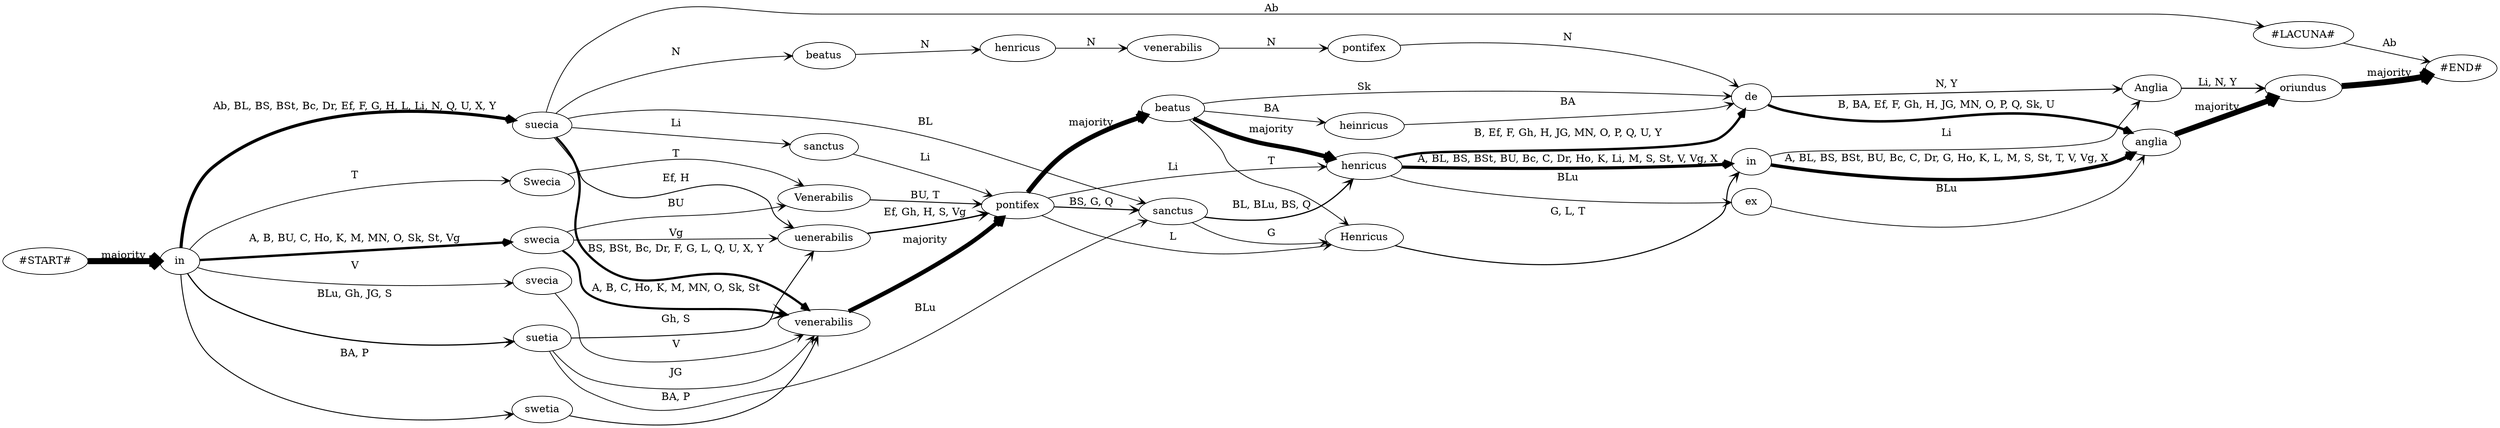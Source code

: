 digraph Legend_of_Bishop_Henry {
	graph [ bgcolor="none", rankdir="LR" ];
	node [ fillcolor="white", fontsize="14", shape="ellipse", style="filled" ];
	"__START__" [ id="__START__", label="#START#" ];
	"r6.2" [ id="r6.2", label="in" ];
	"r7.6" [ id="r7.6", label="suecia" ];
	"r7.3" [ id="r7.3", label="suetia" ];
	"r7.5" [ id="r7.5", label="swecia" ];
	"r7.4" [ id="r7.4", label="swetia" ];
	"r7.7" [ id="r7.7", label="Swecia" ];
	"r7.1" [ id="r7.1", label="svecia" ];
	"r8.4" [ id="r8.4", label="sanctus" ];
	"r8.6" [ id="r8.6", label="venerabilis" ];
	"r8.2" [ id="r8.2", label="Venerabilis" ];
	"r8.3" [ id="r8.3", label="beatus" ];
	"r8.5" [ id="r8.5", label="uenerabilis" ];
	"r9.2" [ id="r9.2", label="henricus" ];
	"r9.3" [ id="r9.3", label="pontifex" ];
	"r10.2" [ id="r10.2", label="beatus" ];
	"r10.4" [ id="r10.4", label="sanctus" ];
	"r10.3" [ id="r10.3", label="venerabilis" ];
	"r11.4" [ id="r11.4", label="Henricus" ];
	"r11.3" [ id="r11.3", label="heinricus" ];
	"r11.5" [ id="r11.5", label="pontifex" ];
	"r11.2" [ id="r11.2", label="henricus" ];
	"r12.4" [ id="r12.4", label="ex" ];
	"r12.2" [ id="r12.2", label="de" ];
	"r12.3" [ id="r12.3", label="in" ];
	"r13.3" [ id="r13.3", label="Anglia" ];
	"r13.2" [ id="r13.2", label="anglia" ];
	"r14.2" [ id="r14.2", label="oriundus" ];
	"r8.1" [ id="r8.1", label="#LACUNA#" ];
	"__END__" [ id="__END__", label="#END#" ];
	"r7.5" -> "r8.2" [ arrowhead="open", color="#000000", fontcolor="#000000", label="BU", penwidth="1" ];
	"r7.4" -> "r8.6" [ arrowhead="open", color="#000000", fontcolor="#000000", label="BA, P", penwidth="1.2" ];
	"r14.2" -> "__END__" [ arrowhead="open", color="#000000", fontcolor="#000000", label="majority", penwidth="8" ];
	"r10.4" -> "r11.2" [ arrowhead="open", color="#000000", fontcolor="#000000", label="BL, BLu, BS, Q", penwidth="1.6" ];
	"r6.2" -> "r7.7" [ arrowhead="open", color="#000000", fontcolor="#000000", label="T", penwidth="1" ];
	"r12.3" -> "r13.2" [ arrowhead="open", color="#000000", fontcolor="#000000", label="A, BL, BS, BSt, BU, Bc, C, Dr, G, Ho, K, L, M, S, St, T, V, Vg, X", penwidth="4.6" ];
	"r10.2" -> "r11.4" [ arrowhead="open", color="#000000", fontcolor="#000000", label="T", penwidth="1" ];
	"r10.2" -> "r12.2" [ arrowhead="open", color="#000000", fontcolor="#000000", label="Sk", minlen="2", penwidth="1" ];
	"r12.4" -> "r13.2" [ arrowhead="open", color="#000000", fontcolor="#000000", label="BLu", penwidth="1" ];
	"r7.3" -> "r8.5" [ arrowhead="open", color="#000000", fontcolor="#000000", label="Gh, S", penwidth="1.2" ];
	"r12.3" -> "r13.3" [ arrowhead="open", color="#000000", fontcolor="#000000", label="Li", penwidth="1" ];
	"r8.2" -> "r9.3" [ arrowhead="open", color="#000000", fontcolor="#000000", label="BU, T", penwidth="1.2" ];
	"r6.2" -> "r7.4" [ arrowhead="open", color="#000000", fontcolor="#000000", label="BA, P", penwidth="1.2" ];
	"r6.2" -> "r7.1" [ arrowhead="open", color="#000000", fontcolor="#000000", label="V", penwidth="1" ];
	"r7.1" -> "r8.6" [ arrowhead="open", color="#000000", fontcolor="#000000", label="V", penwidth="1" ];
	"r7.6" -> "r8.3" [ arrowhead="open", color="#000000", fontcolor="#000000", label="N", penwidth="1" ];
	"r13.3" -> "r14.2" [ arrowhead="open", color="#000000", fontcolor="#000000", label="Li, N, Y", penwidth="1.4" ];
	"r12.2" -> "r13.3" [ arrowhead="open", color="#000000", fontcolor="#000000", label="N, Y", penwidth="1.2" ];
	"r9.2" -> "r10.3" [ arrowhead="open", color="#000000", fontcolor="#000000", label="N", penwidth="1" ];
	"r6.2" -> "r7.3" [ arrowhead="open", color="#000000", fontcolor="#000000", label="BLu, Gh, JG, S", penwidth="1.6" ];
	"r11.2" -> "r12.3" [ arrowhead="open", color="#000000", fontcolor="#000000", label="A, BL, BS, BSt, BU, Bc, C, Dr, Ho, K, Li, M, S, St, V, Vg, X", penwidth="4.2" ];
	"r7.3" -> "r8.6" [ arrowhead="open", color="#000000", fontcolor="#000000", label="JG", penwidth="1" ];
	"r7.5" -> "r8.5" [ arrowhead="open", color="#000000", fontcolor="#000000", label="Vg", penwidth="1" ];
	"r11.3" -> "r12.2" [ arrowhead="open", color="#000000", fontcolor="#000000", label="BA", penwidth="1" ];
	"r9.3" -> "r11.4" [ arrowhead="open", color="#000000", fontcolor="#000000", label="L", minlen="2", penwidth="1" ];
	"r8.6" -> "r9.3" [ arrowhead="open", color="#000000", fontcolor="#000000", label="majority", penwidth="5.8" ];
	"r7.7" -> "r8.2" [ arrowhead="open", color="#000000", fontcolor="#000000", label="T", penwidth="1" ];
	"r6.2" -> "r7.5" [ arrowhead="open", color="#000000", fontcolor="#000000", label="A, B, BU, C, Ho, K, M, MN, O, Sk, St, Vg", penwidth="3.2" ];
	"r8.4" -> "r9.3" [ arrowhead="open", color="#000000", fontcolor="#000000", label="Li", penwidth="1" ];
	"__START__" -> "r6.2" [ arrowhead="open", color="#000000", fontcolor="#000000", label="majority", penwidth="8.2" ];
	"r11.5" -> "r12.2" [ arrowhead="open", color="#000000", fontcolor="#000000", label="N", penwidth="1" ];
	"r6.2" -> "r7.6" [ arrowhead="open", color="#000000", fontcolor="#000000", label="Ab, BL, BS, BSt, Bc, Dr, Ef, F, G, H, L, Li, N, Q, U, X, Y", penwidth="4.2" ];
	"r7.3" -> "r10.4" [ arrowhead="open", color="#000000", fontcolor="#000000", label="BLu", minlen="3", penwidth="1" ];
	"r10.4" -> "r11.4" [ arrowhead="open", color="#000000", fontcolor="#000000", label="G", penwidth="1" ];
	"r9.3" -> "r10.4" [ arrowhead="open", color="#000000", fontcolor="#000000", label="BS, G, Q", penwidth="1.4" ];
	"r7.6" -> "r10.4" [ arrowhead="open", color="#000000", fontcolor="#000000", label="BL", minlen="3", penwidth="1" ];
	"r7.6" -> "r8.6" [ arrowhead="open", color="#000000", fontcolor="#000000", label="BS, BSt, Bc, Dr, F, G, L, Q, U, X, Y", penwidth="3" ];
	"r10.2" -> "r11.2" [ arrowhead="open", color="#000000", fontcolor="#000000", label="majority", penwidth="5.8" ];
	"r9.3" -> "r10.2" [ arrowhead="open", color="#000000", fontcolor="#000000", label="majority", penwidth="6.4" ];
	"r11.2" -> "r12.4" [ arrowhead="open", color="#000000", fontcolor="#000000", label="BLu", penwidth="1" ];
	"r7.6" -> "r8.1" [ arrowhead="open", color="#000000", fontcolor="#000000", label="Ab", minlen="7", penwidth="1" ];
	"r11.4" -> "r12.3" [ arrowhead="open", color="#000000", fontcolor="#000000", label="G, L, T", penwidth="1.4" ];
	"r8.5" -> "r9.3" [ arrowhead="open", color="#000000", fontcolor="#000000", label="Ef, Gh, H, S, Vg", penwidth="1.8" ];
	"r12.2" -> "r13.2" [ arrowhead="open", color="#000000", fontcolor="#000000", label="B, BA, Ef, F, Gh, H, JG, MN, O, P, Q, Sk, U", penwidth="3.4" ];
	"r9.3" -> "r11.2" [ arrowhead="open", color="#000000", fontcolor="#000000", label="Li", minlen="2", penwidth="1" ];
	"r7.6" -> "r8.5" [ arrowhead="open", color="#000000", fontcolor="#000000", label="Ef, H", penwidth="1.2" ];
	"r11.2" -> "r12.2" [ arrowhead="open", color="#000000", fontcolor="#000000", label="B, Ef, F, Gh, H, JG, MN, O, P, Q, U, Y", penwidth="3.2" ];
	"r10.2" -> "r11.3" [ arrowhead="open", color="#000000", fontcolor="#000000", label="BA", penwidth="1" ];
	"r7.5" -> "r8.6" [ arrowhead="open", color="#000000", fontcolor="#000000", label="A, B, C, Ho, K, M, MN, O, Sk, St", penwidth="2.8" ];
	"r8.3" -> "r9.2" [ arrowhead="open", color="#000000", fontcolor="#000000", label="N", penwidth="1" ];
	"r7.6" -> "r8.4" [ arrowhead="open", color="#000000", fontcolor="#000000", label="Li", penwidth="1" ];
	"r8.1" -> "__END__" [ arrowhead="open", color="#000000", fontcolor="#000000", label="Ab", penwidth="1" ];
	"r13.2" -> "r14.2" [ arrowhead="open", color="#000000", fontcolor="#000000", label="majority", penwidth="7.4" ];
	"r10.3" -> "r11.5" [ arrowhead="open", color="#000000", fontcolor="#000000", label="N", penwidth="1" ];
}
